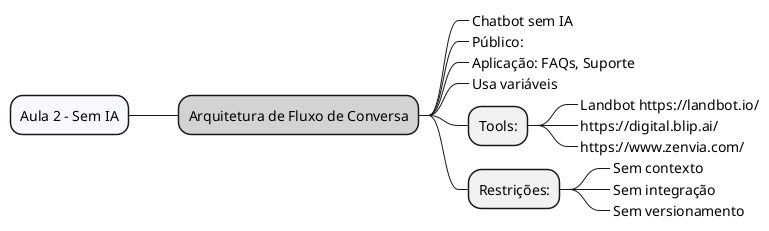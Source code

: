 @startmindmap

*[#F8F8FF] Aula 2 - Sem IA

**[#LightGray] Arquitetura de Fluxo de Conversa

***_ Chatbot sem IA
***_ Público: 
***_ Aplicação: FAQs, Suporte
***_ Usa variáveis

*** Tools:
****_ Landbot https://landbot.io/
****_ https://digital.blip.ai/
****_ https://www.zenvia.com/

*** Restrições:
****_ Sem contexto
****_ Sem integração
****_ Sem versionamento


left side

@endmindmap